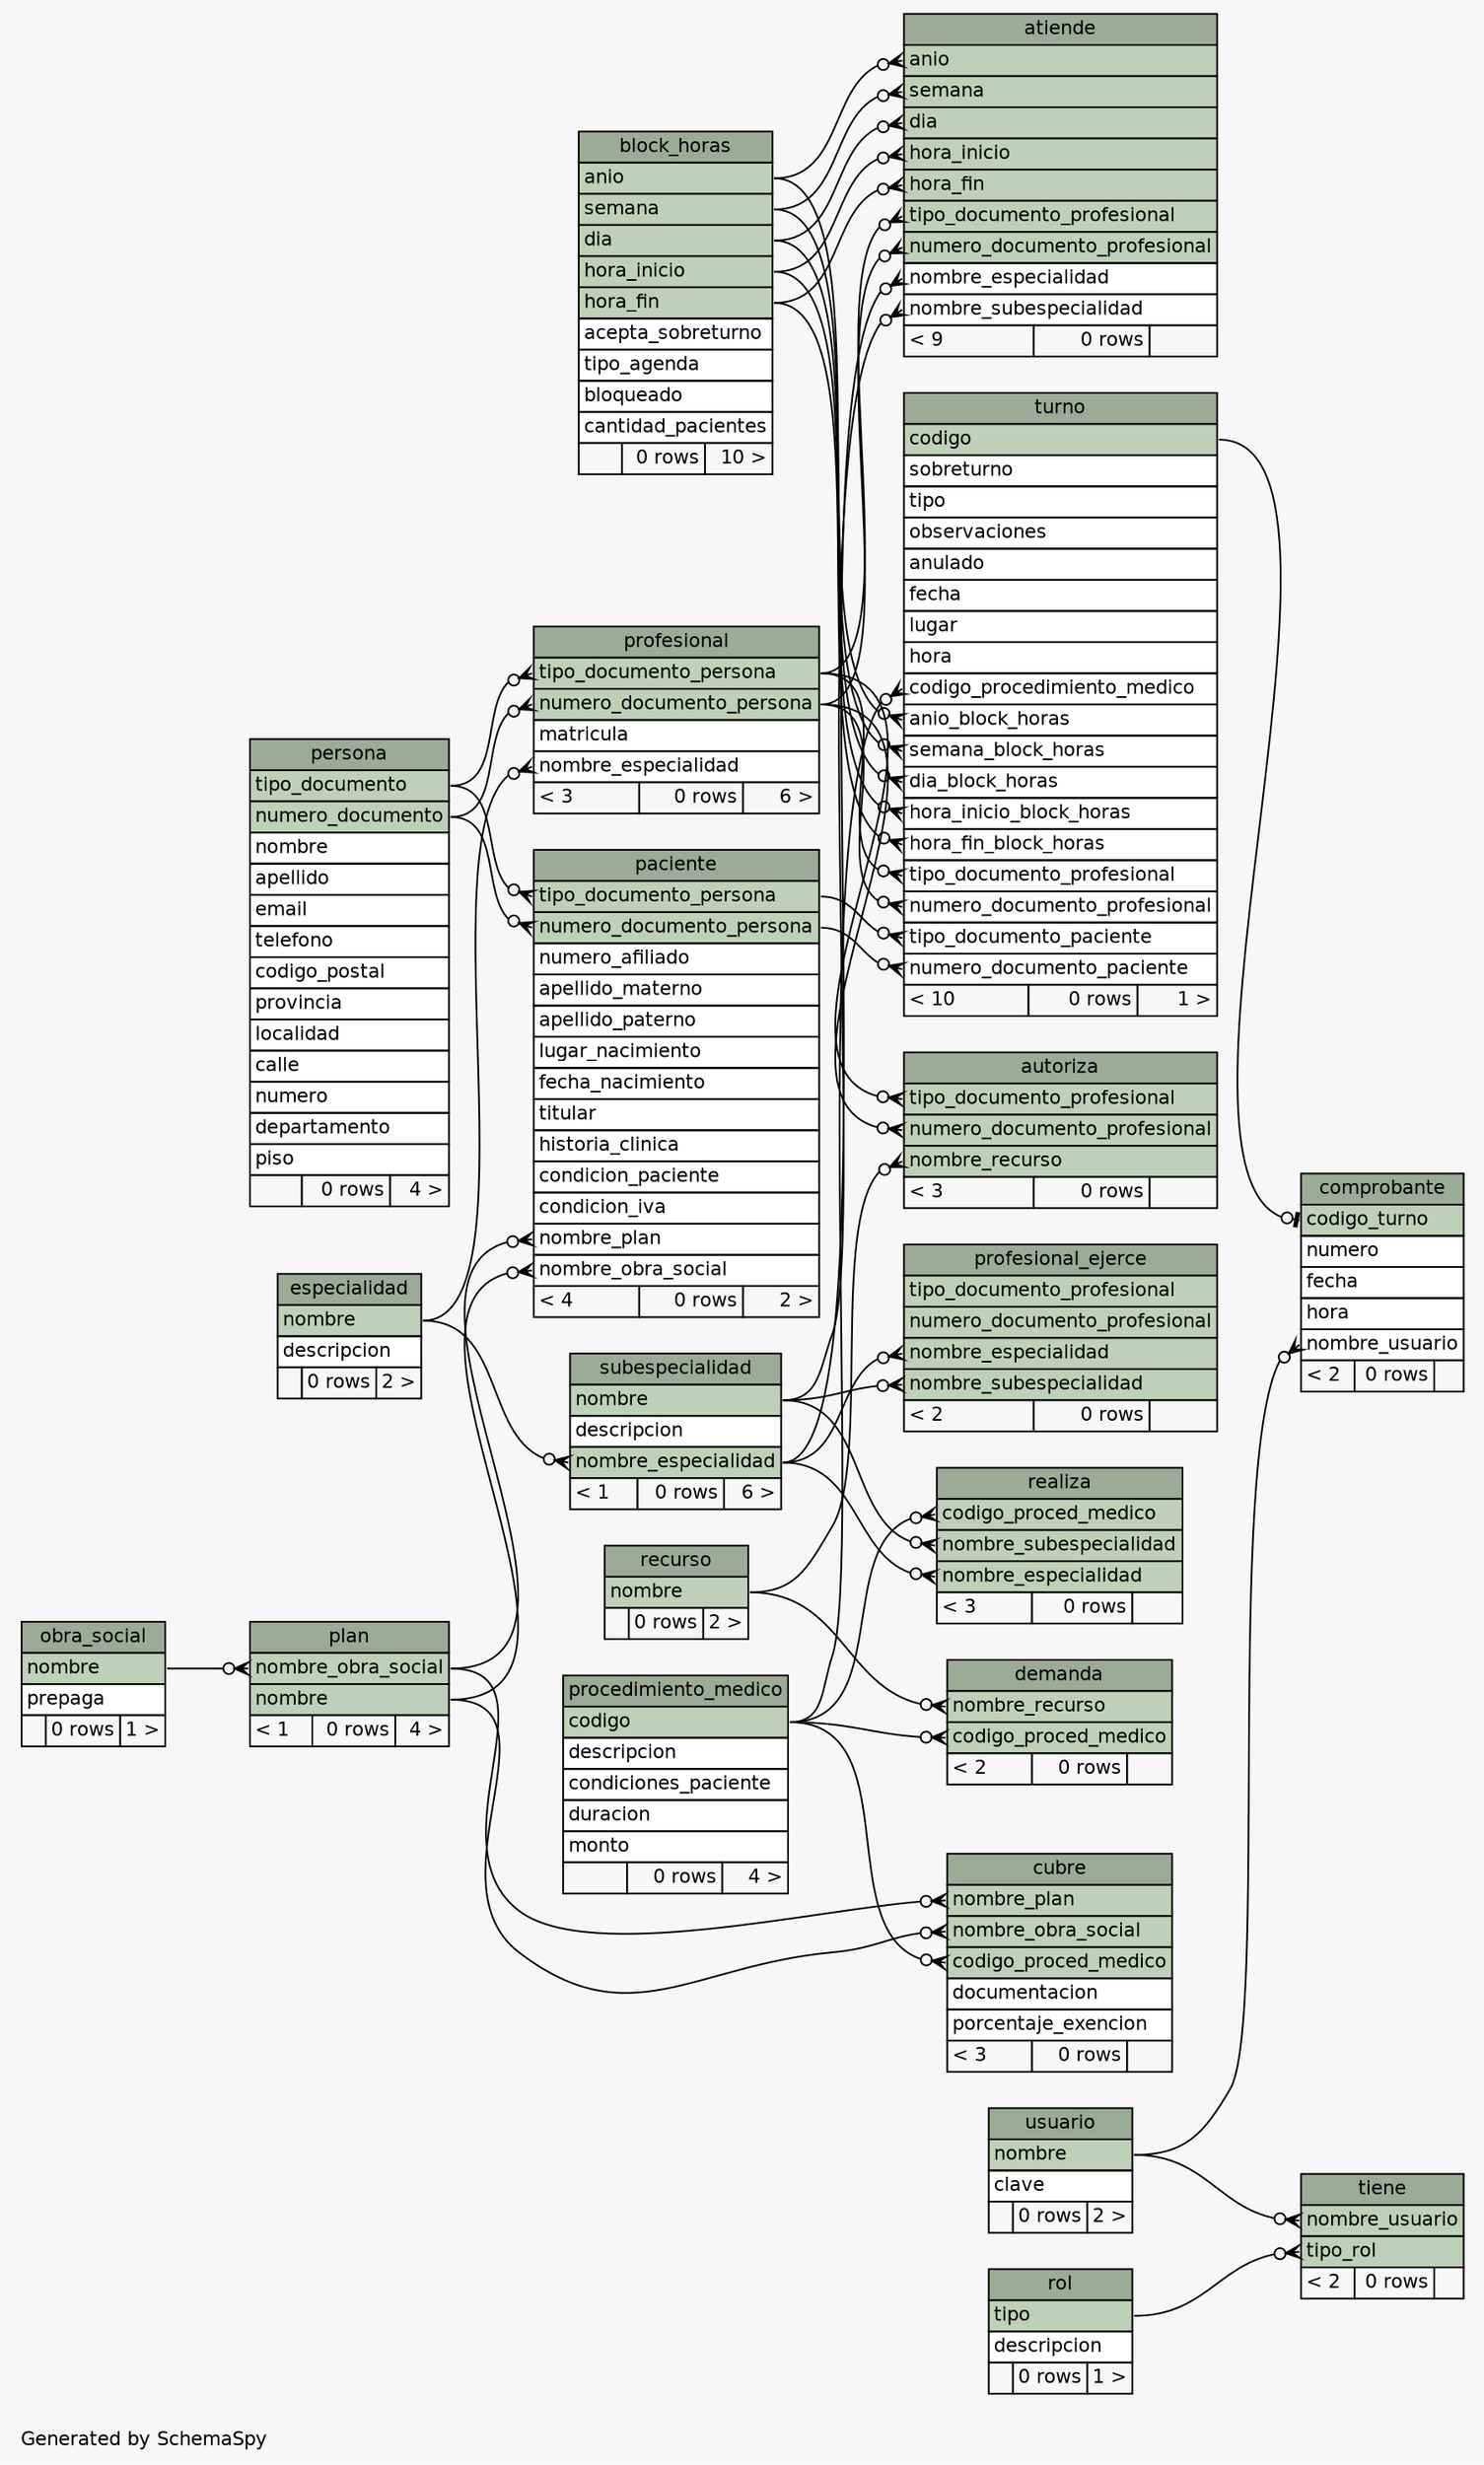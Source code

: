 // dot 2.26.3 on Linux 3.8.0-35-generic
// SchemaSpy rev 590
digraph "largeRelationshipsDiagram" {
  graph [
    rankdir="RL"
    bgcolor="#f7f7f7"
    label="\nGenerated by SchemaSpy"
    labeljust="l"
    nodesep="0.18"
    ranksep="0.46"
    fontname="Helvetica"
    fontsize="11"
  ];
  node [
    fontname="Helvetica"
    fontsize="11"
    shape="plaintext"
  ];
  edge [
    arrowsize="0.8"
  ];
  "atiende" [
    label=<
    <TABLE BORDER="0" CELLBORDER="1" CELLSPACING="0" BGCOLOR="#ffffff">
      <TR><TD COLSPAN="3" BGCOLOR="#9bab96" ALIGN="CENTER">atiende</TD></TR>
      <TR><TD PORT="anio" COLSPAN="3" BGCOLOR="#bed1b8" ALIGN="LEFT">anio</TD></TR>
      <TR><TD PORT="semana" COLSPAN="3" BGCOLOR="#bed1b8" ALIGN="LEFT">semana</TD></TR>
      <TR><TD PORT="dia" COLSPAN="3" BGCOLOR="#bed1b8" ALIGN="LEFT">dia</TD></TR>
      <TR><TD PORT="hora_inicio" COLSPAN="3" BGCOLOR="#bed1b8" ALIGN="LEFT">hora_inicio</TD></TR>
      <TR><TD PORT="hora_fin" COLSPAN="3" BGCOLOR="#bed1b8" ALIGN="LEFT">hora_fin</TD></TR>
      <TR><TD PORT="tipo_documento_profesional" COLSPAN="3" BGCOLOR="#bed1b8" ALIGN="LEFT">tipo_documento_profesional</TD></TR>
      <TR><TD PORT="numero_documento_profesional" COLSPAN="3" BGCOLOR="#bed1b8" ALIGN="LEFT">numero_documento_profesional</TD></TR>
      <TR><TD PORT="nombre_especialidad" COLSPAN="3" ALIGN="LEFT">nombre_especialidad</TD></TR>
      <TR><TD PORT="nombre_subespecialidad" COLSPAN="3" ALIGN="LEFT">nombre_subespecialidad</TD></TR>
      <TR><TD ALIGN="LEFT" BGCOLOR="#f7f7f7">&lt; 9</TD><TD ALIGN="RIGHT" BGCOLOR="#f7f7f7">0 rows</TD><TD ALIGN="RIGHT" BGCOLOR="#f7f7f7">  </TD></TR>
    </TABLE>>
    URL="tables/atiende.html"
    tooltip="atiende"
  ];
  "autoriza" [
    label=<
    <TABLE BORDER="0" CELLBORDER="1" CELLSPACING="0" BGCOLOR="#ffffff">
      <TR><TD COLSPAN="3" BGCOLOR="#9bab96" ALIGN="CENTER">autoriza</TD></TR>
      <TR><TD PORT="tipo_documento_profesional" COLSPAN="3" BGCOLOR="#bed1b8" ALIGN="LEFT">tipo_documento_profesional</TD></TR>
      <TR><TD PORT="numero_documento_profesional" COLSPAN="3" BGCOLOR="#bed1b8" ALIGN="LEFT">numero_documento_profesional</TD></TR>
      <TR><TD PORT="nombre_recurso" COLSPAN="3" BGCOLOR="#bed1b8" ALIGN="LEFT">nombre_recurso</TD></TR>
      <TR><TD ALIGN="LEFT" BGCOLOR="#f7f7f7">&lt; 3</TD><TD ALIGN="RIGHT" BGCOLOR="#f7f7f7">0 rows</TD><TD ALIGN="RIGHT" BGCOLOR="#f7f7f7">  </TD></TR>
    </TABLE>>
    URL="tables/autoriza.html"
    tooltip="autoriza"
  ];
  "block_horas" [
    label=<
    <TABLE BORDER="0" CELLBORDER="1" CELLSPACING="0" BGCOLOR="#ffffff">
      <TR><TD COLSPAN="3" BGCOLOR="#9bab96" ALIGN="CENTER">block_horas</TD></TR>
      <TR><TD PORT="anio" COLSPAN="3" BGCOLOR="#bed1b8" ALIGN="LEFT">anio</TD></TR>
      <TR><TD PORT="semana" COLSPAN="3" BGCOLOR="#bed1b8" ALIGN="LEFT">semana</TD></TR>
      <TR><TD PORT="dia" COLSPAN="3" BGCOLOR="#bed1b8" ALIGN="LEFT">dia</TD></TR>
      <TR><TD PORT="hora_inicio" COLSPAN="3" BGCOLOR="#bed1b8" ALIGN="LEFT">hora_inicio</TD></TR>
      <TR><TD PORT="hora_fin" COLSPAN="3" BGCOLOR="#bed1b8" ALIGN="LEFT">hora_fin</TD></TR>
      <TR><TD PORT="acepta_sobreturno" COLSPAN="3" ALIGN="LEFT">acepta_sobreturno</TD></TR>
      <TR><TD PORT="tipo_agenda" COLSPAN="3" ALIGN="LEFT">tipo_agenda</TD></TR>
      <TR><TD PORT="bloqueado" COLSPAN="3" ALIGN="LEFT">bloqueado</TD></TR>
      <TR><TD PORT="cantidad_pacientes" COLSPAN="3" ALIGN="LEFT">cantidad_pacientes</TD></TR>
      <TR><TD ALIGN="LEFT" BGCOLOR="#f7f7f7">  </TD><TD ALIGN="RIGHT" BGCOLOR="#f7f7f7">0 rows</TD><TD ALIGN="RIGHT" BGCOLOR="#f7f7f7">10 &gt;</TD></TR>
    </TABLE>>
    URL="tables/block_horas.html"
    tooltip="block_horas"
  ];
  "comprobante" [
    label=<
    <TABLE BORDER="0" CELLBORDER="1" CELLSPACING="0" BGCOLOR="#ffffff">
      <TR><TD COLSPAN="3" BGCOLOR="#9bab96" ALIGN="CENTER">comprobante</TD></TR>
      <TR><TD PORT="codigo_turno" COLSPAN="3" BGCOLOR="#bed1b8" ALIGN="LEFT">codigo_turno</TD></TR>
      <TR><TD PORT="numero" COLSPAN="3" ALIGN="LEFT">numero</TD></TR>
      <TR><TD PORT="fecha" COLSPAN="3" ALIGN="LEFT">fecha</TD></TR>
      <TR><TD PORT="hora" COLSPAN="3" ALIGN="LEFT">hora</TD></TR>
      <TR><TD PORT="nombre_usuario" COLSPAN="3" ALIGN="LEFT">nombre_usuario</TD></TR>
      <TR><TD ALIGN="LEFT" BGCOLOR="#f7f7f7">&lt; 2</TD><TD ALIGN="RIGHT" BGCOLOR="#f7f7f7">0 rows</TD><TD ALIGN="RIGHT" BGCOLOR="#f7f7f7">  </TD></TR>
    </TABLE>>
    URL="tables/comprobante.html"
    tooltip="comprobante"
  ];
  "cubre" [
    label=<
    <TABLE BORDER="0" CELLBORDER="1" CELLSPACING="0" BGCOLOR="#ffffff">
      <TR><TD COLSPAN="3" BGCOLOR="#9bab96" ALIGN="CENTER">cubre</TD></TR>
      <TR><TD PORT="nombre_plan" COLSPAN="3" BGCOLOR="#bed1b8" ALIGN="LEFT">nombre_plan</TD></TR>
      <TR><TD PORT="nombre_obra_social" COLSPAN="3" BGCOLOR="#bed1b8" ALIGN="LEFT">nombre_obra_social</TD></TR>
      <TR><TD PORT="codigo_proced_medico" COLSPAN="3" BGCOLOR="#bed1b8" ALIGN="LEFT">codigo_proced_medico</TD></TR>
      <TR><TD PORT="documentacion" COLSPAN="3" ALIGN="LEFT">documentacion</TD></TR>
      <TR><TD PORT="porcentaje_exencion" COLSPAN="3" ALIGN="LEFT">porcentaje_exencion</TD></TR>
      <TR><TD ALIGN="LEFT" BGCOLOR="#f7f7f7">&lt; 3</TD><TD ALIGN="RIGHT" BGCOLOR="#f7f7f7">0 rows</TD><TD ALIGN="RIGHT" BGCOLOR="#f7f7f7">  </TD></TR>
    </TABLE>>
    URL="tables/cubre.html"
    tooltip="cubre"
  ];
  "demanda" [
    label=<
    <TABLE BORDER="0" CELLBORDER="1" CELLSPACING="0" BGCOLOR="#ffffff">
      <TR><TD COLSPAN="3" BGCOLOR="#9bab96" ALIGN="CENTER">demanda</TD></TR>
      <TR><TD PORT="nombre_recurso" COLSPAN="3" BGCOLOR="#bed1b8" ALIGN="LEFT">nombre_recurso</TD></TR>
      <TR><TD PORT="codigo_proced_medico" COLSPAN="3" BGCOLOR="#bed1b8" ALIGN="LEFT">codigo_proced_medico</TD></TR>
      <TR><TD ALIGN="LEFT" BGCOLOR="#f7f7f7">&lt; 2</TD><TD ALIGN="RIGHT" BGCOLOR="#f7f7f7">0 rows</TD><TD ALIGN="RIGHT" BGCOLOR="#f7f7f7">  </TD></TR>
    </TABLE>>
    URL="tables/demanda.html"
    tooltip="demanda"
  ];
  "especialidad" [
    label=<
    <TABLE BORDER="0" CELLBORDER="1" CELLSPACING="0" BGCOLOR="#ffffff">
      <TR><TD COLSPAN="3" BGCOLOR="#9bab96" ALIGN="CENTER">especialidad</TD></TR>
      <TR><TD PORT="nombre" COLSPAN="3" BGCOLOR="#bed1b8" ALIGN="LEFT">nombre</TD></TR>
      <TR><TD PORT="descripcion" COLSPAN="3" ALIGN="LEFT">descripcion</TD></TR>
      <TR><TD ALIGN="LEFT" BGCOLOR="#f7f7f7">  </TD><TD ALIGN="RIGHT" BGCOLOR="#f7f7f7">0 rows</TD><TD ALIGN="RIGHT" BGCOLOR="#f7f7f7">2 &gt;</TD></TR>
    </TABLE>>
    URL="tables/especialidad.html"
    tooltip="especialidad"
  ];
  "obra_social" [
    label=<
    <TABLE BORDER="0" CELLBORDER="1" CELLSPACING="0" BGCOLOR="#ffffff">
      <TR><TD COLSPAN="3" BGCOLOR="#9bab96" ALIGN="CENTER">obra_social</TD></TR>
      <TR><TD PORT="nombre" COLSPAN="3" BGCOLOR="#bed1b8" ALIGN="LEFT">nombre</TD></TR>
      <TR><TD PORT="prepaga" COLSPAN="3" ALIGN="LEFT">prepaga</TD></TR>
      <TR><TD ALIGN="LEFT" BGCOLOR="#f7f7f7">  </TD><TD ALIGN="RIGHT" BGCOLOR="#f7f7f7">0 rows</TD><TD ALIGN="RIGHT" BGCOLOR="#f7f7f7">1 &gt;</TD></TR>
    </TABLE>>
    URL="tables/obra_social.html"
    tooltip="obra_social"
  ];
  "paciente" [
    label=<
    <TABLE BORDER="0" CELLBORDER="1" CELLSPACING="0" BGCOLOR="#ffffff">
      <TR><TD COLSPAN="3" BGCOLOR="#9bab96" ALIGN="CENTER">paciente</TD></TR>
      <TR><TD PORT="tipo_documento_persona" COLSPAN="3" BGCOLOR="#bed1b8" ALIGN="LEFT">tipo_documento_persona</TD></TR>
      <TR><TD PORT="numero_documento_persona" COLSPAN="3" BGCOLOR="#bed1b8" ALIGN="LEFT">numero_documento_persona</TD></TR>
      <TR><TD PORT="numero_afiliado" COLSPAN="3" ALIGN="LEFT">numero_afiliado</TD></TR>
      <TR><TD PORT="apellido_materno" COLSPAN="3" ALIGN="LEFT">apellido_materno</TD></TR>
      <TR><TD PORT="apellido_paterno" COLSPAN="3" ALIGN="LEFT">apellido_paterno</TD></TR>
      <TR><TD PORT="lugar_nacimiento" COLSPAN="3" ALIGN="LEFT">lugar_nacimiento</TD></TR>
      <TR><TD PORT="fecha_nacimiento" COLSPAN="3" ALIGN="LEFT">fecha_nacimiento</TD></TR>
      <TR><TD PORT="titular" COLSPAN="3" ALIGN="LEFT">titular</TD></TR>
      <TR><TD PORT="historia_clinica" COLSPAN="3" ALIGN="LEFT">historia_clinica</TD></TR>
      <TR><TD PORT="condicion_paciente" COLSPAN="3" ALIGN="LEFT">condicion_paciente</TD></TR>
      <TR><TD PORT="condicion_iva" COLSPAN="3" ALIGN="LEFT">condicion_iva</TD></TR>
      <TR><TD PORT="nombre_plan" COLSPAN="3" ALIGN="LEFT">nombre_plan</TD></TR>
      <TR><TD PORT="nombre_obra_social" COLSPAN="3" ALIGN="LEFT">nombre_obra_social</TD></TR>
      <TR><TD ALIGN="LEFT" BGCOLOR="#f7f7f7">&lt; 4</TD><TD ALIGN="RIGHT" BGCOLOR="#f7f7f7">0 rows</TD><TD ALIGN="RIGHT" BGCOLOR="#f7f7f7">2 &gt;</TD></TR>
    </TABLE>>
    URL="tables/paciente.html"
    tooltip="paciente"
  ];
  "persona" [
    label=<
    <TABLE BORDER="0" CELLBORDER="1" CELLSPACING="0" BGCOLOR="#ffffff">
      <TR><TD COLSPAN="3" BGCOLOR="#9bab96" ALIGN="CENTER">persona</TD></TR>
      <TR><TD PORT="tipo_documento" COLSPAN="3" BGCOLOR="#bed1b8" ALIGN="LEFT">tipo_documento</TD></TR>
      <TR><TD PORT="numero_documento" COLSPAN="3" BGCOLOR="#bed1b8" ALIGN="LEFT">numero_documento</TD></TR>
      <TR><TD PORT="nombre" COLSPAN="3" ALIGN="LEFT">nombre</TD></TR>
      <TR><TD PORT="apellido" COLSPAN="3" ALIGN="LEFT">apellido</TD></TR>
      <TR><TD PORT="email" COLSPAN="3" ALIGN="LEFT">email</TD></TR>
      <TR><TD PORT="telefono" COLSPAN="3" ALIGN="LEFT">telefono</TD></TR>
      <TR><TD PORT="codigo_postal" COLSPAN="3" ALIGN="LEFT">codigo_postal</TD></TR>
      <TR><TD PORT="provincia" COLSPAN="3" ALIGN="LEFT">provincia</TD></TR>
      <TR><TD PORT="localidad" COLSPAN="3" ALIGN="LEFT">localidad</TD></TR>
      <TR><TD PORT="calle" COLSPAN="3" ALIGN="LEFT">calle</TD></TR>
      <TR><TD PORT="numero" COLSPAN="3" ALIGN="LEFT">numero</TD></TR>
      <TR><TD PORT="departamento" COLSPAN="3" ALIGN="LEFT">departamento</TD></TR>
      <TR><TD PORT="piso" COLSPAN="3" ALIGN="LEFT">piso</TD></TR>
      <TR><TD ALIGN="LEFT" BGCOLOR="#f7f7f7">  </TD><TD ALIGN="RIGHT" BGCOLOR="#f7f7f7">0 rows</TD><TD ALIGN="RIGHT" BGCOLOR="#f7f7f7">4 &gt;</TD></TR>
    </TABLE>>
    URL="tables/persona.html"
    tooltip="persona"
  ];
  "plan" [
    label=<
    <TABLE BORDER="0" CELLBORDER="1" CELLSPACING="0" BGCOLOR="#ffffff">
      <TR><TD COLSPAN="3" BGCOLOR="#9bab96" ALIGN="CENTER">plan</TD></TR>
      <TR><TD PORT="nombre_obra_social" COLSPAN="3" BGCOLOR="#bed1b8" ALIGN="LEFT">nombre_obra_social</TD></TR>
      <TR><TD PORT="nombre" COLSPAN="3" BGCOLOR="#bed1b8" ALIGN="LEFT">nombre</TD></TR>
      <TR><TD ALIGN="LEFT" BGCOLOR="#f7f7f7">&lt; 1</TD><TD ALIGN="RIGHT" BGCOLOR="#f7f7f7">0 rows</TD><TD ALIGN="RIGHT" BGCOLOR="#f7f7f7">4 &gt;</TD></TR>
    </TABLE>>
    URL="tables/plan.html"
    tooltip="plan"
  ];
  "procedimiento_medico" [
    label=<
    <TABLE BORDER="0" CELLBORDER="1" CELLSPACING="0" BGCOLOR="#ffffff">
      <TR><TD COLSPAN="3" BGCOLOR="#9bab96" ALIGN="CENTER">procedimiento_medico</TD></TR>
      <TR><TD PORT="codigo" COLSPAN="3" BGCOLOR="#bed1b8" ALIGN="LEFT">codigo</TD></TR>
      <TR><TD PORT="descripcion" COLSPAN="3" ALIGN="LEFT">descripcion</TD></TR>
      <TR><TD PORT="condiciones_paciente" COLSPAN="3" ALIGN="LEFT">condiciones_paciente</TD></TR>
      <TR><TD PORT="duracion" COLSPAN="3" ALIGN="LEFT">duracion</TD></TR>
      <TR><TD PORT="monto" COLSPAN="3" ALIGN="LEFT">monto</TD></TR>
      <TR><TD ALIGN="LEFT" BGCOLOR="#f7f7f7">  </TD><TD ALIGN="RIGHT" BGCOLOR="#f7f7f7">0 rows</TD><TD ALIGN="RIGHT" BGCOLOR="#f7f7f7">4 &gt;</TD></TR>
    </TABLE>>
    URL="tables/procedimiento_medico.html"
    tooltip="procedimiento_medico"
  ];
  "profesional" [
    label=<
    <TABLE BORDER="0" CELLBORDER="1" CELLSPACING="0" BGCOLOR="#ffffff">
      <TR><TD COLSPAN="3" BGCOLOR="#9bab96" ALIGN="CENTER">profesional</TD></TR>
      <TR><TD PORT="tipo_documento_persona" COLSPAN="3" BGCOLOR="#bed1b8" ALIGN="LEFT">tipo_documento_persona</TD></TR>
      <TR><TD PORT="numero_documento_persona" COLSPAN="3" BGCOLOR="#bed1b8" ALIGN="LEFT">numero_documento_persona</TD></TR>
      <TR><TD PORT="matricula" COLSPAN="3" ALIGN="LEFT">matricula</TD></TR>
      <TR><TD PORT="nombre_especialidad" COLSPAN="3" ALIGN="LEFT">nombre_especialidad</TD></TR>
      <TR><TD ALIGN="LEFT" BGCOLOR="#f7f7f7">&lt; 3</TD><TD ALIGN="RIGHT" BGCOLOR="#f7f7f7">0 rows</TD><TD ALIGN="RIGHT" BGCOLOR="#f7f7f7">6 &gt;</TD></TR>
    </TABLE>>
    URL="tables/profesional.html"
    tooltip="profesional"
  ];
  "profesional_ejerce" [
    label=<
    <TABLE BORDER="0" CELLBORDER="1" CELLSPACING="0" BGCOLOR="#ffffff">
      <TR><TD COLSPAN="3" BGCOLOR="#9bab96" ALIGN="CENTER">profesional_ejerce</TD></TR>
      <TR><TD PORT="tipo_documento_profesional" COLSPAN="3" BGCOLOR="#bed1b8" ALIGN="LEFT">tipo_documento_profesional</TD></TR>
      <TR><TD PORT="numero_documento_profesional" COLSPAN="3" BGCOLOR="#bed1b8" ALIGN="LEFT">numero_documento_profesional</TD></TR>
      <TR><TD PORT="nombre_especialidad" COLSPAN="3" BGCOLOR="#bed1b8" ALIGN="LEFT">nombre_especialidad</TD></TR>
      <TR><TD PORT="nombre_subespecialidad" COLSPAN="3" BGCOLOR="#bed1b8" ALIGN="LEFT">nombre_subespecialidad</TD></TR>
      <TR><TD ALIGN="LEFT" BGCOLOR="#f7f7f7">&lt; 2</TD><TD ALIGN="RIGHT" BGCOLOR="#f7f7f7">0 rows</TD><TD ALIGN="RIGHT" BGCOLOR="#f7f7f7">  </TD></TR>
    </TABLE>>
    URL="tables/profesional_ejerce.html"
    tooltip="profesional_ejerce"
  ];
  "realiza" [
    label=<
    <TABLE BORDER="0" CELLBORDER="1" CELLSPACING="0" BGCOLOR="#ffffff">
      <TR><TD COLSPAN="3" BGCOLOR="#9bab96" ALIGN="CENTER">realiza</TD></TR>
      <TR><TD PORT="codigo_proced_medico" COLSPAN="3" BGCOLOR="#bed1b8" ALIGN="LEFT">codigo_proced_medico</TD></TR>
      <TR><TD PORT="nombre_subespecialidad" COLSPAN="3" BGCOLOR="#bed1b8" ALIGN="LEFT">nombre_subespecialidad</TD></TR>
      <TR><TD PORT="nombre_especialidad" COLSPAN="3" BGCOLOR="#bed1b8" ALIGN="LEFT">nombre_especialidad</TD></TR>
      <TR><TD ALIGN="LEFT" BGCOLOR="#f7f7f7">&lt; 3</TD><TD ALIGN="RIGHT" BGCOLOR="#f7f7f7">0 rows</TD><TD ALIGN="RIGHT" BGCOLOR="#f7f7f7">  </TD></TR>
    </TABLE>>
    URL="tables/realiza.html"
    tooltip="realiza"
  ];
  "recurso" [
    label=<
    <TABLE BORDER="0" CELLBORDER="1" CELLSPACING="0" BGCOLOR="#ffffff">
      <TR><TD COLSPAN="3" BGCOLOR="#9bab96" ALIGN="CENTER">recurso</TD></TR>
      <TR><TD PORT="nombre" COLSPAN="3" BGCOLOR="#bed1b8" ALIGN="LEFT">nombre</TD></TR>
      <TR><TD ALIGN="LEFT" BGCOLOR="#f7f7f7">  </TD><TD ALIGN="RIGHT" BGCOLOR="#f7f7f7">0 rows</TD><TD ALIGN="RIGHT" BGCOLOR="#f7f7f7">2 &gt;</TD></TR>
    </TABLE>>
    URL="tables/recurso.html"
    tooltip="recurso"
  ];
  "rol" [
    label=<
    <TABLE BORDER="0" CELLBORDER="1" CELLSPACING="0" BGCOLOR="#ffffff">
      <TR><TD COLSPAN="3" BGCOLOR="#9bab96" ALIGN="CENTER">rol</TD></TR>
      <TR><TD PORT="tipo" COLSPAN="3" BGCOLOR="#bed1b8" ALIGN="LEFT">tipo</TD></TR>
      <TR><TD PORT="descripcion" COLSPAN="3" ALIGN="LEFT">descripcion</TD></TR>
      <TR><TD ALIGN="LEFT" BGCOLOR="#f7f7f7">  </TD><TD ALIGN="RIGHT" BGCOLOR="#f7f7f7">0 rows</TD><TD ALIGN="RIGHT" BGCOLOR="#f7f7f7">1 &gt;</TD></TR>
    </TABLE>>
    URL="tables/rol.html"
    tooltip="rol"
  ];
  "subespecialidad" [
    label=<
    <TABLE BORDER="0" CELLBORDER="1" CELLSPACING="0" BGCOLOR="#ffffff">
      <TR><TD COLSPAN="3" BGCOLOR="#9bab96" ALIGN="CENTER">subespecialidad</TD></TR>
      <TR><TD PORT="nombre" COLSPAN="3" BGCOLOR="#bed1b8" ALIGN="LEFT">nombre</TD></TR>
      <TR><TD PORT="descripcion" COLSPAN="3" ALIGN="LEFT">descripcion</TD></TR>
      <TR><TD PORT="nombre_especialidad" COLSPAN="3" BGCOLOR="#bed1b8" ALIGN="LEFT">nombre_especialidad</TD></TR>
      <TR><TD ALIGN="LEFT" BGCOLOR="#f7f7f7">&lt; 1</TD><TD ALIGN="RIGHT" BGCOLOR="#f7f7f7">0 rows</TD><TD ALIGN="RIGHT" BGCOLOR="#f7f7f7">6 &gt;</TD></TR>
    </TABLE>>
    URL="tables/subespecialidad.html"
    tooltip="subespecialidad"
  ];
  "tiene" [
    label=<
    <TABLE BORDER="0" CELLBORDER="1" CELLSPACING="0" BGCOLOR="#ffffff">
      <TR><TD COLSPAN="3" BGCOLOR="#9bab96" ALIGN="CENTER">tiene</TD></TR>
      <TR><TD PORT="nombre_usuario" COLSPAN="3" BGCOLOR="#bed1b8" ALIGN="LEFT">nombre_usuario</TD></TR>
      <TR><TD PORT="tipo_rol" COLSPAN="3" BGCOLOR="#bed1b8" ALIGN="LEFT">tipo_rol</TD></TR>
      <TR><TD ALIGN="LEFT" BGCOLOR="#f7f7f7">&lt; 2</TD><TD ALIGN="RIGHT" BGCOLOR="#f7f7f7">0 rows</TD><TD ALIGN="RIGHT" BGCOLOR="#f7f7f7">  </TD></TR>
    </TABLE>>
    URL="tables/tiene.html"
    tooltip="tiene"
  ];
  "turno" [
    label=<
    <TABLE BORDER="0" CELLBORDER="1" CELLSPACING="0" BGCOLOR="#ffffff">
      <TR><TD COLSPAN="3" BGCOLOR="#9bab96" ALIGN="CENTER">turno</TD></TR>
      <TR><TD PORT="codigo" COLSPAN="3" BGCOLOR="#bed1b8" ALIGN="LEFT">codigo</TD></TR>
      <TR><TD PORT="sobreturno" COLSPAN="3" ALIGN="LEFT">sobreturno</TD></TR>
      <TR><TD PORT="tipo" COLSPAN="3" ALIGN="LEFT">tipo</TD></TR>
      <TR><TD PORT="observaciones" COLSPAN="3" ALIGN="LEFT">observaciones</TD></TR>
      <TR><TD PORT="anulado" COLSPAN="3" ALIGN="LEFT">anulado</TD></TR>
      <TR><TD PORT="fecha" COLSPAN="3" ALIGN="LEFT">fecha</TD></TR>
      <TR><TD PORT="lugar" COLSPAN="3" ALIGN="LEFT">lugar</TD></TR>
      <TR><TD PORT="hora" COLSPAN="3" ALIGN="LEFT">hora</TD></TR>
      <TR><TD PORT="codigo_procedimiento_medico" COLSPAN="3" ALIGN="LEFT">codigo_procedimiento_medico</TD></TR>
      <TR><TD PORT="anio_block_horas" COLSPAN="3" ALIGN="LEFT">anio_block_horas</TD></TR>
      <TR><TD PORT="semana_block_horas" COLSPAN="3" ALIGN="LEFT">semana_block_horas</TD></TR>
      <TR><TD PORT="dia_block_horas" COLSPAN="3" ALIGN="LEFT">dia_block_horas</TD></TR>
      <TR><TD PORT="hora_inicio_block_horas" COLSPAN="3" ALIGN="LEFT">hora_inicio_block_horas</TD></TR>
      <TR><TD PORT="hora_fin_block_horas" COLSPAN="3" ALIGN="LEFT">hora_fin_block_horas</TD></TR>
      <TR><TD PORT="tipo_documento_profesional" COLSPAN="3" ALIGN="LEFT">tipo_documento_profesional</TD></TR>
      <TR><TD PORT="numero_documento_profesional" COLSPAN="3" ALIGN="LEFT">numero_documento_profesional</TD></TR>
      <TR><TD PORT="tipo_documento_paciente" COLSPAN="3" ALIGN="LEFT">tipo_documento_paciente</TD></TR>
      <TR><TD PORT="numero_documento_paciente" COLSPAN="3" ALIGN="LEFT">numero_documento_paciente</TD></TR>
      <TR><TD ALIGN="LEFT" BGCOLOR="#f7f7f7">&lt; 10</TD><TD ALIGN="RIGHT" BGCOLOR="#f7f7f7">0 rows</TD><TD ALIGN="RIGHT" BGCOLOR="#f7f7f7">1 &gt;</TD></TR>
    </TABLE>>
    URL="tables/turno.html"
    tooltip="turno"
  ];
  "usuario" [
    label=<
    <TABLE BORDER="0" CELLBORDER="1" CELLSPACING="0" BGCOLOR="#ffffff">
      <TR><TD COLSPAN="3" BGCOLOR="#9bab96" ALIGN="CENTER">usuario</TD></TR>
      <TR><TD PORT="nombre" COLSPAN="3" BGCOLOR="#bed1b8" ALIGN="LEFT">nombre</TD></TR>
      <TR><TD PORT="clave" COLSPAN="3" ALIGN="LEFT">clave</TD></TR>
      <TR><TD ALIGN="LEFT" BGCOLOR="#f7f7f7">  </TD><TD ALIGN="RIGHT" BGCOLOR="#f7f7f7">0 rows</TD><TD ALIGN="RIGHT" BGCOLOR="#f7f7f7">2 &gt;</TD></TR>
    </TABLE>>
    URL="tables/usuario.html"
    tooltip="usuario"
  ];
  "atiende":"anio":w -> "block_horas":"anio":e [arrowhead=none dir=back arrowtail=crowodot];
  "atiende":"dia":w -> "block_horas":"dia":e [arrowhead=none dir=back arrowtail=crowodot];
  "atiende":"hora_fin":w -> "block_horas":"hora_fin":e [arrowhead=none dir=back arrowtail=crowodot];
  "atiende":"hora_inicio":w -> "block_horas":"hora_inicio":e [arrowhead=none dir=back arrowtail=crowodot];
  "atiende":"nombre_especialidad":w -> "subespecialidad":"nombre_especialidad":e [arrowhead=none dir=back arrowtail=crowodot];
  "atiende":"nombre_subespecialidad":w -> "subespecialidad":"nombre":e [arrowhead=none dir=back arrowtail=crowodot];
  "atiende":"numero_documento_profesional":w -> "profesional":"numero_documento_persona":e [arrowhead=none dir=back arrowtail=crowodot];
  "atiende":"semana":w -> "block_horas":"semana":e [arrowhead=none dir=back arrowtail=crowodot];
  "atiende":"tipo_documento_profesional":w -> "profesional":"tipo_documento_persona":e [arrowhead=none dir=back arrowtail=crowodot];
  "autoriza":"nombre_recurso":w -> "recurso":"nombre":e [arrowhead=none dir=back arrowtail=crowodot];
  "autoriza":"numero_documento_profesional":w -> "profesional":"numero_documento_persona":e [arrowhead=none dir=back arrowtail=crowodot];
  "autoriza":"tipo_documento_profesional":w -> "profesional":"tipo_documento_persona":e [arrowhead=none dir=back arrowtail=crowodot];
  "comprobante":"codigo_turno":w -> "turno":"codigo":e [arrowhead=none dir=back arrowtail=teeodot];
  "comprobante":"nombre_usuario":w -> "usuario":"nombre":e [arrowhead=none dir=back arrowtail=crowodot];
  "cubre":"codigo_proced_medico":w -> "procedimiento_medico":"codigo":e [arrowhead=none dir=back arrowtail=crowodot];
  "cubre":"nombre_obra_social":w -> "plan":"nombre":e [arrowhead=none dir=back arrowtail=crowodot];
  "cubre":"nombre_plan":w -> "plan":"nombre_obra_social":e [arrowhead=none dir=back arrowtail=crowodot];
  "demanda":"codigo_proced_medico":w -> "procedimiento_medico":"codigo":e [arrowhead=none dir=back arrowtail=crowodot];
  "demanda":"nombre_recurso":w -> "recurso":"nombre":e [arrowhead=none dir=back arrowtail=crowodot];
  "paciente":"nombre_obra_social":w -> "plan":"nombre":e [arrowhead=none dir=back arrowtail=crowodot];
  "paciente":"nombre_plan":w -> "plan":"nombre_obra_social":e [arrowhead=none dir=back arrowtail=crowodot];
  "paciente":"numero_documento_persona":w -> "persona":"numero_documento":e [arrowhead=none dir=back arrowtail=crowodot];
  "paciente":"tipo_documento_persona":w -> "persona":"tipo_documento":e [arrowhead=none dir=back arrowtail=crowodot];
  "plan":"nombre_obra_social":w -> "obra_social":"nombre":e [arrowhead=none dir=back arrowtail=crowodot];
  "profesional":"nombre_especialidad":w -> "especialidad":"nombre":e [arrowhead=none dir=back arrowtail=crowodot];
  "profesional":"numero_documento_persona":w -> "persona":"numero_documento":e [arrowhead=none dir=back arrowtail=crowodot];
  "profesional":"tipo_documento_persona":w -> "persona":"tipo_documento":e [arrowhead=none dir=back arrowtail=crowodot];
  "profesional_ejerce":"nombre_especialidad":w -> "subespecialidad":"nombre_especialidad":e [arrowhead=none dir=back arrowtail=crowodot];
  "profesional_ejerce":"nombre_subespecialidad":w -> "subespecialidad":"nombre":e [arrowhead=none dir=back arrowtail=crowodot];
  "realiza":"codigo_proced_medico":w -> "procedimiento_medico":"codigo":e [arrowhead=none dir=back arrowtail=crowodot];
  "realiza":"nombre_especialidad":w -> "subespecialidad":"nombre_especialidad":e [arrowhead=none dir=back arrowtail=crowodot];
  "realiza":"nombre_subespecialidad":w -> "subespecialidad":"nombre":e [arrowhead=none dir=back arrowtail=crowodot];
  "subespecialidad":"nombre_especialidad":w -> "especialidad":"nombre":e [arrowhead=none dir=back arrowtail=crowodot];
  "tiene":"nombre_usuario":w -> "usuario":"nombre":e [arrowhead=none dir=back arrowtail=crowodot];
  "tiene":"tipo_rol":w -> "rol":"tipo":e [arrowhead=none dir=back arrowtail=crowodot];
  "turno":"anio_block_horas":w -> "block_horas":"anio":e [arrowhead=none dir=back arrowtail=crowodot];
  "turno":"codigo_procedimiento_medico":w -> "procedimiento_medico":"codigo":e [arrowhead=none dir=back arrowtail=crowodot];
  "turno":"dia_block_horas":w -> "block_horas":"dia":e [arrowhead=none dir=back arrowtail=crowodot];
  "turno":"hora_fin_block_horas":w -> "block_horas":"hora_fin":e [arrowhead=none dir=back arrowtail=crowodot];
  "turno":"hora_inicio_block_horas":w -> "block_horas":"hora_inicio":e [arrowhead=none dir=back arrowtail=crowodot];
  "turno":"numero_documento_paciente":w -> "paciente":"numero_documento_persona":e [arrowhead=none dir=back arrowtail=crowodot];
  "turno":"numero_documento_profesional":w -> "profesional":"numero_documento_persona":e [arrowhead=none dir=back arrowtail=crowodot];
  "turno":"semana_block_horas":w -> "block_horas":"semana":e [arrowhead=none dir=back arrowtail=crowodot];
  "turno":"tipo_documento_paciente":w -> "paciente":"tipo_documento_persona":e [arrowhead=none dir=back arrowtail=crowodot];
  "turno":"tipo_documento_profesional":w -> "profesional":"tipo_documento_persona":e [arrowhead=none dir=back arrowtail=crowodot];
}
